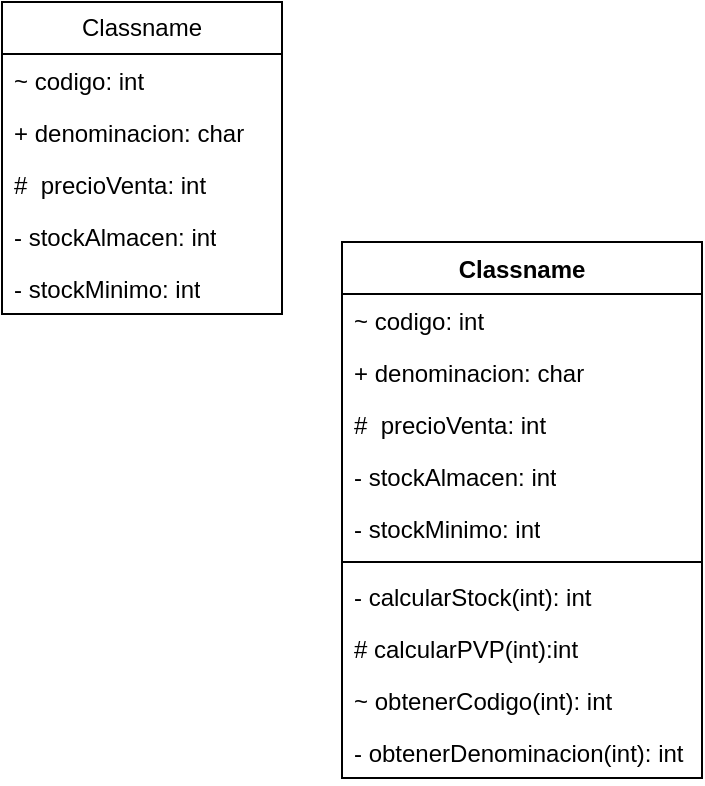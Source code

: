 <mxfile version="26.2.3">
  <diagram id="C5RBs43oDa-KdzZeNtuy" name="Page-1">
    <mxGraphModel dx="750" dy="430" grid="1" gridSize="10" guides="1" tooltips="1" connect="1" arrows="1" fold="1" page="1" pageScale="1" pageWidth="827" pageHeight="1169" math="0" shadow="0">
      <root>
        <mxCell id="WIyWlLk6GJQsqaUBKTNV-0" />
        <mxCell id="WIyWlLk6GJQsqaUBKTNV-1" parent="WIyWlLk6GJQsqaUBKTNV-0" />
        <mxCell id="zUaeZAMy3TvUDcZL_9To-4" value="Classname" style="swimlane;fontStyle=0;childLayout=stackLayout;horizontal=1;startSize=26;fillColor=none;horizontalStack=0;resizeParent=1;resizeParentMax=0;resizeLast=0;collapsible=1;marginBottom=0;whiteSpace=wrap;html=1;" vertex="1" parent="WIyWlLk6GJQsqaUBKTNV-1">
          <mxGeometry x="180" y="130" width="140" height="156" as="geometry" />
        </mxCell>
        <mxCell id="zUaeZAMy3TvUDcZL_9To-5" value="~ codigo: int" style="text;strokeColor=none;fillColor=none;align=left;verticalAlign=top;spacingLeft=4;spacingRight=4;overflow=hidden;rotatable=0;points=[[0,0.5],[1,0.5]];portConstraint=eastwest;whiteSpace=wrap;html=1;" vertex="1" parent="zUaeZAMy3TvUDcZL_9To-4">
          <mxGeometry y="26" width="140" height="26" as="geometry" />
        </mxCell>
        <mxCell id="zUaeZAMy3TvUDcZL_9To-6" value="+ denominacion: char" style="text;strokeColor=none;fillColor=none;align=left;verticalAlign=top;spacingLeft=4;spacingRight=4;overflow=hidden;rotatable=0;points=[[0,0.5],[1,0.5]];portConstraint=eastwest;whiteSpace=wrap;html=1;" vertex="1" parent="zUaeZAMy3TvUDcZL_9To-4">
          <mxGeometry y="52" width="140" height="26" as="geometry" />
        </mxCell>
        <mxCell id="zUaeZAMy3TvUDcZL_9To-7" value="#&amp;nbsp; precioVenta: int" style="text;strokeColor=none;fillColor=none;align=left;verticalAlign=top;spacingLeft=4;spacingRight=4;overflow=hidden;rotatable=0;points=[[0,0.5],[1,0.5]];portConstraint=eastwest;whiteSpace=wrap;html=1;" vertex="1" parent="zUaeZAMy3TvUDcZL_9To-4">
          <mxGeometry y="78" width="140" height="26" as="geometry" />
        </mxCell>
        <mxCell id="zUaeZAMy3TvUDcZL_9To-14" value="- stockAlmacen: int" style="text;strokeColor=none;fillColor=none;align=left;verticalAlign=top;spacingLeft=4;spacingRight=4;overflow=hidden;rotatable=0;points=[[0,0.5],[1,0.5]];portConstraint=eastwest;whiteSpace=wrap;html=1;" vertex="1" parent="zUaeZAMy3TvUDcZL_9To-4">
          <mxGeometry y="104" width="140" height="26" as="geometry" />
        </mxCell>
        <mxCell id="zUaeZAMy3TvUDcZL_9To-13" value="- stockMinimo: int" style="text;strokeColor=none;fillColor=none;align=left;verticalAlign=top;spacingLeft=4;spacingRight=4;overflow=hidden;rotatable=0;points=[[0,0.5],[1,0.5]];portConstraint=eastwest;whiteSpace=wrap;html=1;" vertex="1" parent="zUaeZAMy3TvUDcZL_9To-4">
          <mxGeometry y="130" width="140" height="26" as="geometry" />
        </mxCell>
        <mxCell id="zUaeZAMy3TvUDcZL_9To-16" value="Classname" style="swimlane;fontStyle=1;align=center;verticalAlign=top;childLayout=stackLayout;horizontal=1;startSize=26;horizontalStack=0;resizeParent=1;resizeParentMax=0;resizeLast=0;collapsible=1;marginBottom=0;whiteSpace=wrap;html=1;" vertex="1" parent="WIyWlLk6GJQsqaUBKTNV-1">
          <mxGeometry x="350" y="250" width="180" height="268" as="geometry" />
        </mxCell>
        <mxCell id="zUaeZAMy3TvUDcZL_9To-17" value="~ codigo: int" style="text;strokeColor=none;fillColor=none;align=left;verticalAlign=top;spacingLeft=4;spacingRight=4;overflow=hidden;rotatable=0;points=[[0,0.5],[1,0.5]];portConstraint=eastwest;whiteSpace=wrap;html=1;" vertex="1" parent="zUaeZAMy3TvUDcZL_9To-16">
          <mxGeometry y="26" width="180" height="26" as="geometry" />
        </mxCell>
        <mxCell id="zUaeZAMy3TvUDcZL_9To-23" value="+ denominacion: char" style="text;strokeColor=none;fillColor=none;align=left;verticalAlign=top;spacingLeft=4;spacingRight=4;overflow=hidden;rotatable=0;points=[[0,0.5],[1,0.5]];portConstraint=eastwest;whiteSpace=wrap;html=1;" vertex="1" parent="zUaeZAMy3TvUDcZL_9To-16">
          <mxGeometry y="52" width="180" height="26" as="geometry" />
        </mxCell>
        <mxCell id="zUaeZAMy3TvUDcZL_9To-22" value="#&amp;nbsp; precioVenta: int" style="text;strokeColor=none;fillColor=none;align=left;verticalAlign=top;spacingLeft=4;spacingRight=4;overflow=hidden;rotatable=0;points=[[0,0.5],[1,0.5]];portConstraint=eastwest;whiteSpace=wrap;html=1;" vertex="1" parent="zUaeZAMy3TvUDcZL_9To-16">
          <mxGeometry y="78" width="180" height="26" as="geometry" />
        </mxCell>
        <mxCell id="zUaeZAMy3TvUDcZL_9To-21" value="- stockAlmacen: int" style="text;strokeColor=none;fillColor=none;align=left;verticalAlign=top;spacingLeft=4;spacingRight=4;overflow=hidden;rotatable=0;points=[[0,0.5],[1,0.5]];portConstraint=eastwest;whiteSpace=wrap;html=1;" vertex="1" parent="zUaeZAMy3TvUDcZL_9To-16">
          <mxGeometry y="104" width="180" height="26" as="geometry" />
        </mxCell>
        <mxCell id="zUaeZAMy3TvUDcZL_9To-24" value="- stockMinimo: int" style="text;strokeColor=none;fillColor=none;align=left;verticalAlign=top;spacingLeft=4;spacingRight=4;overflow=hidden;rotatable=0;points=[[0,0.5],[1,0.5]];portConstraint=eastwest;whiteSpace=wrap;html=1;" vertex="1" parent="zUaeZAMy3TvUDcZL_9To-16">
          <mxGeometry y="130" width="180" height="26" as="geometry" />
        </mxCell>
        <mxCell id="zUaeZAMy3TvUDcZL_9To-18" value="" style="line;strokeWidth=1;fillColor=none;align=left;verticalAlign=middle;spacingTop=-1;spacingLeft=3;spacingRight=3;rotatable=0;labelPosition=right;points=[];portConstraint=eastwest;strokeColor=inherit;" vertex="1" parent="zUaeZAMy3TvUDcZL_9To-16">
          <mxGeometry y="156" width="180" height="8" as="geometry" />
        </mxCell>
        <mxCell id="zUaeZAMy3TvUDcZL_9To-19" value="- calcularStock(int): int" style="text;strokeColor=none;fillColor=none;align=left;verticalAlign=top;spacingLeft=4;spacingRight=4;overflow=hidden;rotatable=0;points=[[0,0.5],[1,0.5]];portConstraint=eastwest;whiteSpace=wrap;html=1;" vertex="1" parent="zUaeZAMy3TvUDcZL_9To-16">
          <mxGeometry y="164" width="180" height="26" as="geometry" />
        </mxCell>
        <mxCell id="zUaeZAMy3TvUDcZL_9To-26" value="# calcularPVP(int):int" style="text;strokeColor=none;fillColor=none;align=left;verticalAlign=top;spacingLeft=4;spacingRight=4;overflow=hidden;rotatable=0;points=[[0,0.5],[1,0.5]];portConstraint=eastwest;whiteSpace=wrap;html=1;" vertex="1" parent="zUaeZAMy3TvUDcZL_9To-16">
          <mxGeometry y="190" width="180" height="26" as="geometry" />
        </mxCell>
        <mxCell id="zUaeZAMy3TvUDcZL_9To-25" value="~ obtenerCodigo(int): int" style="text;strokeColor=none;fillColor=none;align=left;verticalAlign=top;spacingLeft=4;spacingRight=4;overflow=hidden;rotatable=0;points=[[0,0.5],[1,0.5]];portConstraint=eastwest;whiteSpace=wrap;html=1;" vertex="1" parent="zUaeZAMy3TvUDcZL_9To-16">
          <mxGeometry y="216" width="180" height="26" as="geometry" />
        </mxCell>
        <mxCell id="zUaeZAMy3TvUDcZL_9To-27" value="- obtenerDenominacion(int): int" style="text;strokeColor=none;fillColor=none;align=left;verticalAlign=top;spacingLeft=4;spacingRight=4;overflow=hidden;rotatable=0;points=[[0,0.5],[1,0.5]];portConstraint=eastwest;whiteSpace=wrap;html=1;" vertex="1" parent="zUaeZAMy3TvUDcZL_9To-16">
          <mxGeometry y="242" width="180" height="26" as="geometry" />
        </mxCell>
      </root>
    </mxGraphModel>
  </diagram>
</mxfile>

